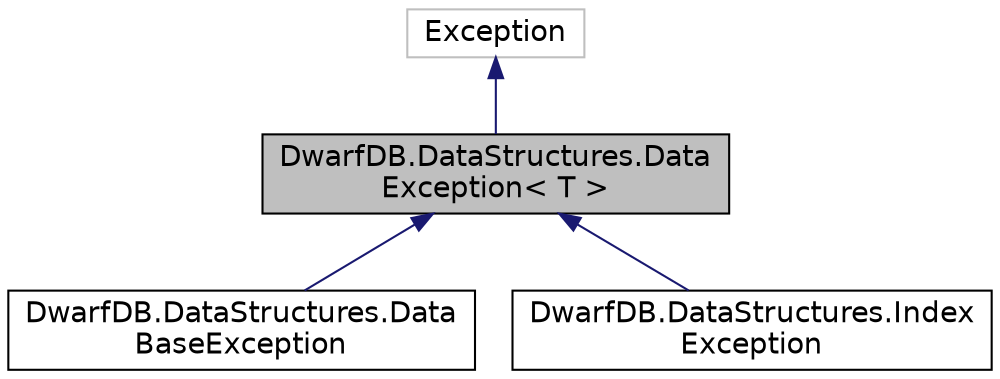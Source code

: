 digraph "DwarfDB.DataStructures.DataException&lt; T &gt;"
{
  edge [fontname="Helvetica",fontsize="14",labelfontname="Helvetica",labelfontsize="14"];
  node [fontname="Helvetica",fontsize="14",shape=record];
  Node1 [label="DwarfDB.DataStructures.Data\lException\< T \>",height=0.2,width=0.4,color="black", fillcolor="grey75", style="filled", fontcolor="black"];
  Node2 -> Node1 [dir="back",color="midnightblue",fontsize="14",style="solid",fontname="Helvetica"];
  Node2 [label="Exception",height=0.2,width=0.4,color="grey75", fillcolor="white", style="filled"];
  Node1 -> Node3 [dir="back",color="midnightblue",fontsize="14",style="solid",fontname="Helvetica"];
  Node3 [label="DwarfDB.DataStructures.Data\lBaseException",height=0.2,width=0.4,color="black", fillcolor="white", style="filled",URL="$d9/d8a/class_dwarf_d_b_1_1_data_structures_1_1_data_base_exception.html"];
  Node1 -> Node4 [dir="back",color="midnightblue",fontsize="14",style="solid",fontname="Helvetica"];
  Node4 [label="DwarfDB.DataStructures.Index\lException",height=0.2,width=0.4,color="black", fillcolor="white", style="filled",URL="$d5/df0/class_dwarf_d_b_1_1_data_structures_1_1_index_exception.html"];
}
